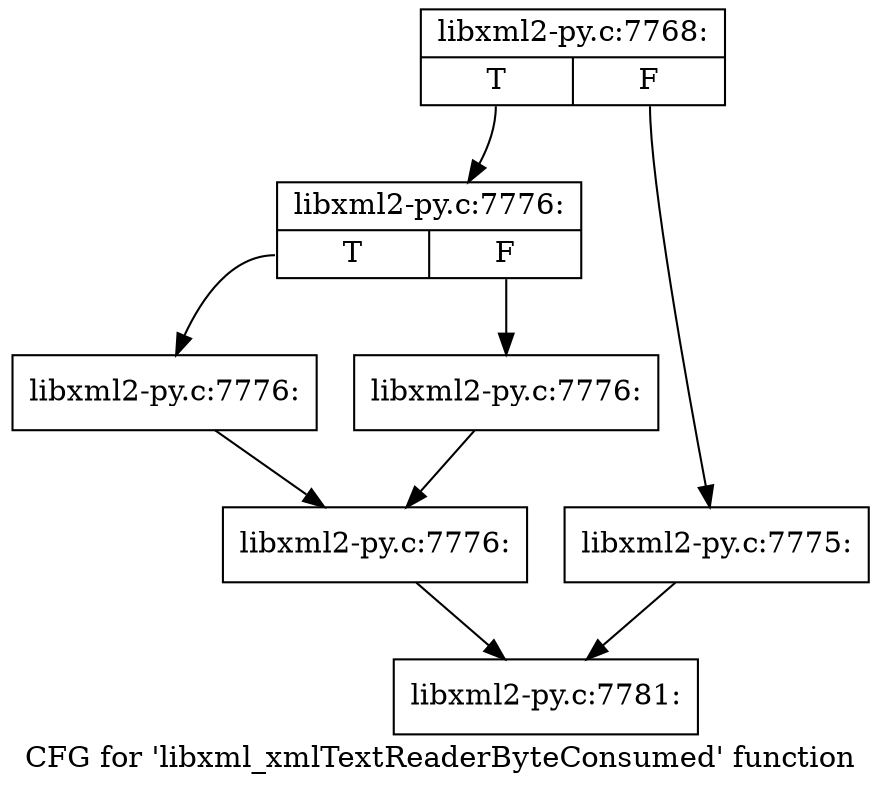 digraph "CFG for 'libxml_xmlTextReaderByteConsumed' function" {
	label="CFG for 'libxml_xmlTextReaderByteConsumed' function";

	Node0x436fee0 [shape=record,label="{libxml2-py.c:7768:|{<s0>T|<s1>F}}"];
	Node0x436fee0:s0 -> Node0x437bb00;
	Node0x436fee0:s1 -> Node0x437bab0;
	Node0x437bab0 [shape=record,label="{libxml2-py.c:7775:}"];
	Node0x437bab0 -> Node0x4371f80;
	Node0x437bb00 [shape=record,label="{libxml2-py.c:7776:|{<s0>T|<s1>F}}"];
	Node0x437bb00:s0 -> Node0x437c330;
	Node0x437bb00:s1 -> Node0x437c380;
	Node0x437c330 [shape=record,label="{libxml2-py.c:7776:}"];
	Node0x437c330 -> Node0x437c3d0;
	Node0x437c380 [shape=record,label="{libxml2-py.c:7776:}"];
	Node0x437c380 -> Node0x437c3d0;
	Node0x437c3d0 [shape=record,label="{libxml2-py.c:7776:}"];
	Node0x437c3d0 -> Node0x4371f80;
	Node0x4371f80 [shape=record,label="{libxml2-py.c:7781:}"];
}
